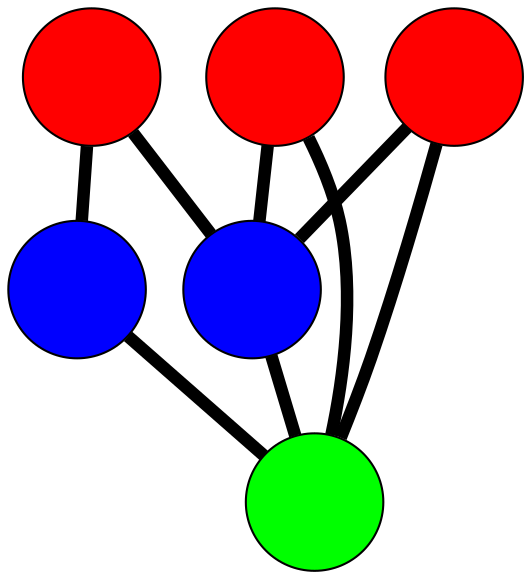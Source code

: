graph G {
	graph [bb="-127.2,-133.77,161.7,165.67",
		overlap=false,
		sep=0.0,
		splines=true
	];
	node [color=black,
		fixedsize=true,
		fontname="Latin Modern Math",
		fontsize=42,
		height=.92,
		label="\N",
		penwidth=1,
		shape=circle,
		width=.92
	];
	edge [color=black,
		penwidth=6,
		style=bold
	];
	0	 [fillcolor=red,
		height=0.91667,
		label="",
		pos="-94.202,50.243",
		style=filled,
		width=0.91667];
	3	 [fillcolor=blue,
		height=0.91667,
		label="",
		pos="-11.677,132.67",
		style=filled,
		width=0.91667];
	0 -- 3	 [pos="-70.775,73.642 -59.624,84.778 -46.321,98.065 -35.163,109.21"];
	4	 [fillcolor=blue,
		height=0.91667,
		label="",
		pos="7.3475,-58.122",
		style=filled,
		width=0.91667];
	0 -- 4	 [pos="-71.413,25.924 -54.688,8.0767 -32.073,-16.056 -15.366,-33.884"];
	1	 [fillcolor=red,
		height=0.91667,
		label="",
		pos="-66.66,-100.77",
		style=filled,
		width=0.91667];
	1 -- 4	 [pos="-37.835,-84.156 -32.477,-81.069 -26.879,-77.844 -21.521,-74.756"];
	5	 [fillcolor=green,
		height=0.91667,
		label="",
		pos="36.492,19.728",
		style=filled,
		width=0.91667];
	1 -- 5	 [pos="-47.106,-73.913 -37.963,-61.728 -26.745,-47.284 -16.008,-34.809 -6.9209,-24.25 3.6421,-13.085 12.901,-3.6261"];
	2	 [fillcolor=red,
		height=0.91667,
		label="",
		pos="128.7,-43.749",
		style=filled,
		width=0.91667];
	2 -- 4	 [pos="95.86,-47.639 78.592,-49.684 57.485,-52.184 40.213,-54.229"];
	2 -- 5	 [pos="101.28,-24.876 89.499,-16.763 75.752,-7.2998 63.961,0.81739"];
	3 -- 5	 [pos="1.3584,102.1 8.2125,86.033 16.591,66.389 23.447,50.315"];
	4 -- 5	 [pos="19.034,-26.906 20.966,-21.745 22.969,-16.396 24.898,-11.242"];
}
